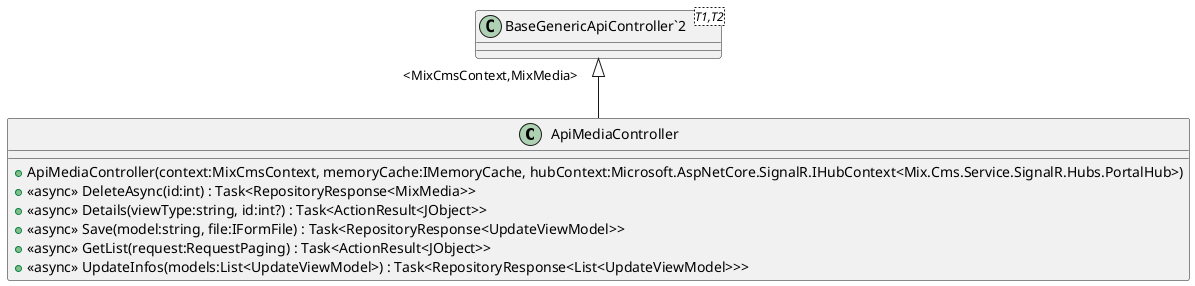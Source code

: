 @startuml
class ApiMediaController {
    + ApiMediaController(context:MixCmsContext, memoryCache:IMemoryCache, hubContext:Microsoft.AspNetCore.SignalR.IHubContext<Mix.Cms.Service.SignalR.Hubs.PortalHub>)
    + <<async>> DeleteAsync(id:int) : Task<RepositoryResponse<MixMedia>>
    + <<async>> Details(viewType:string, id:int?) : Task<ActionResult<JObject>>
    + <<async>> Save(model:string, file:IFormFile) : Task<RepositoryResponse<UpdateViewModel>>
    + <<async>> GetList(request:RequestPaging) : Task<ActionResult<JObject>>
    + <<async>> UpdateInfos(models:List<UpdateViewModel>) : Task<RepositoryResponse<List<UpdateViewModel>>>
}
class "BaseGenericApiController`2"<T1,T2> {
}
"BaseGenericApiController`2" "<MixCmsContext,MixMedia>" <|-- ApiMediaController
@enduml
